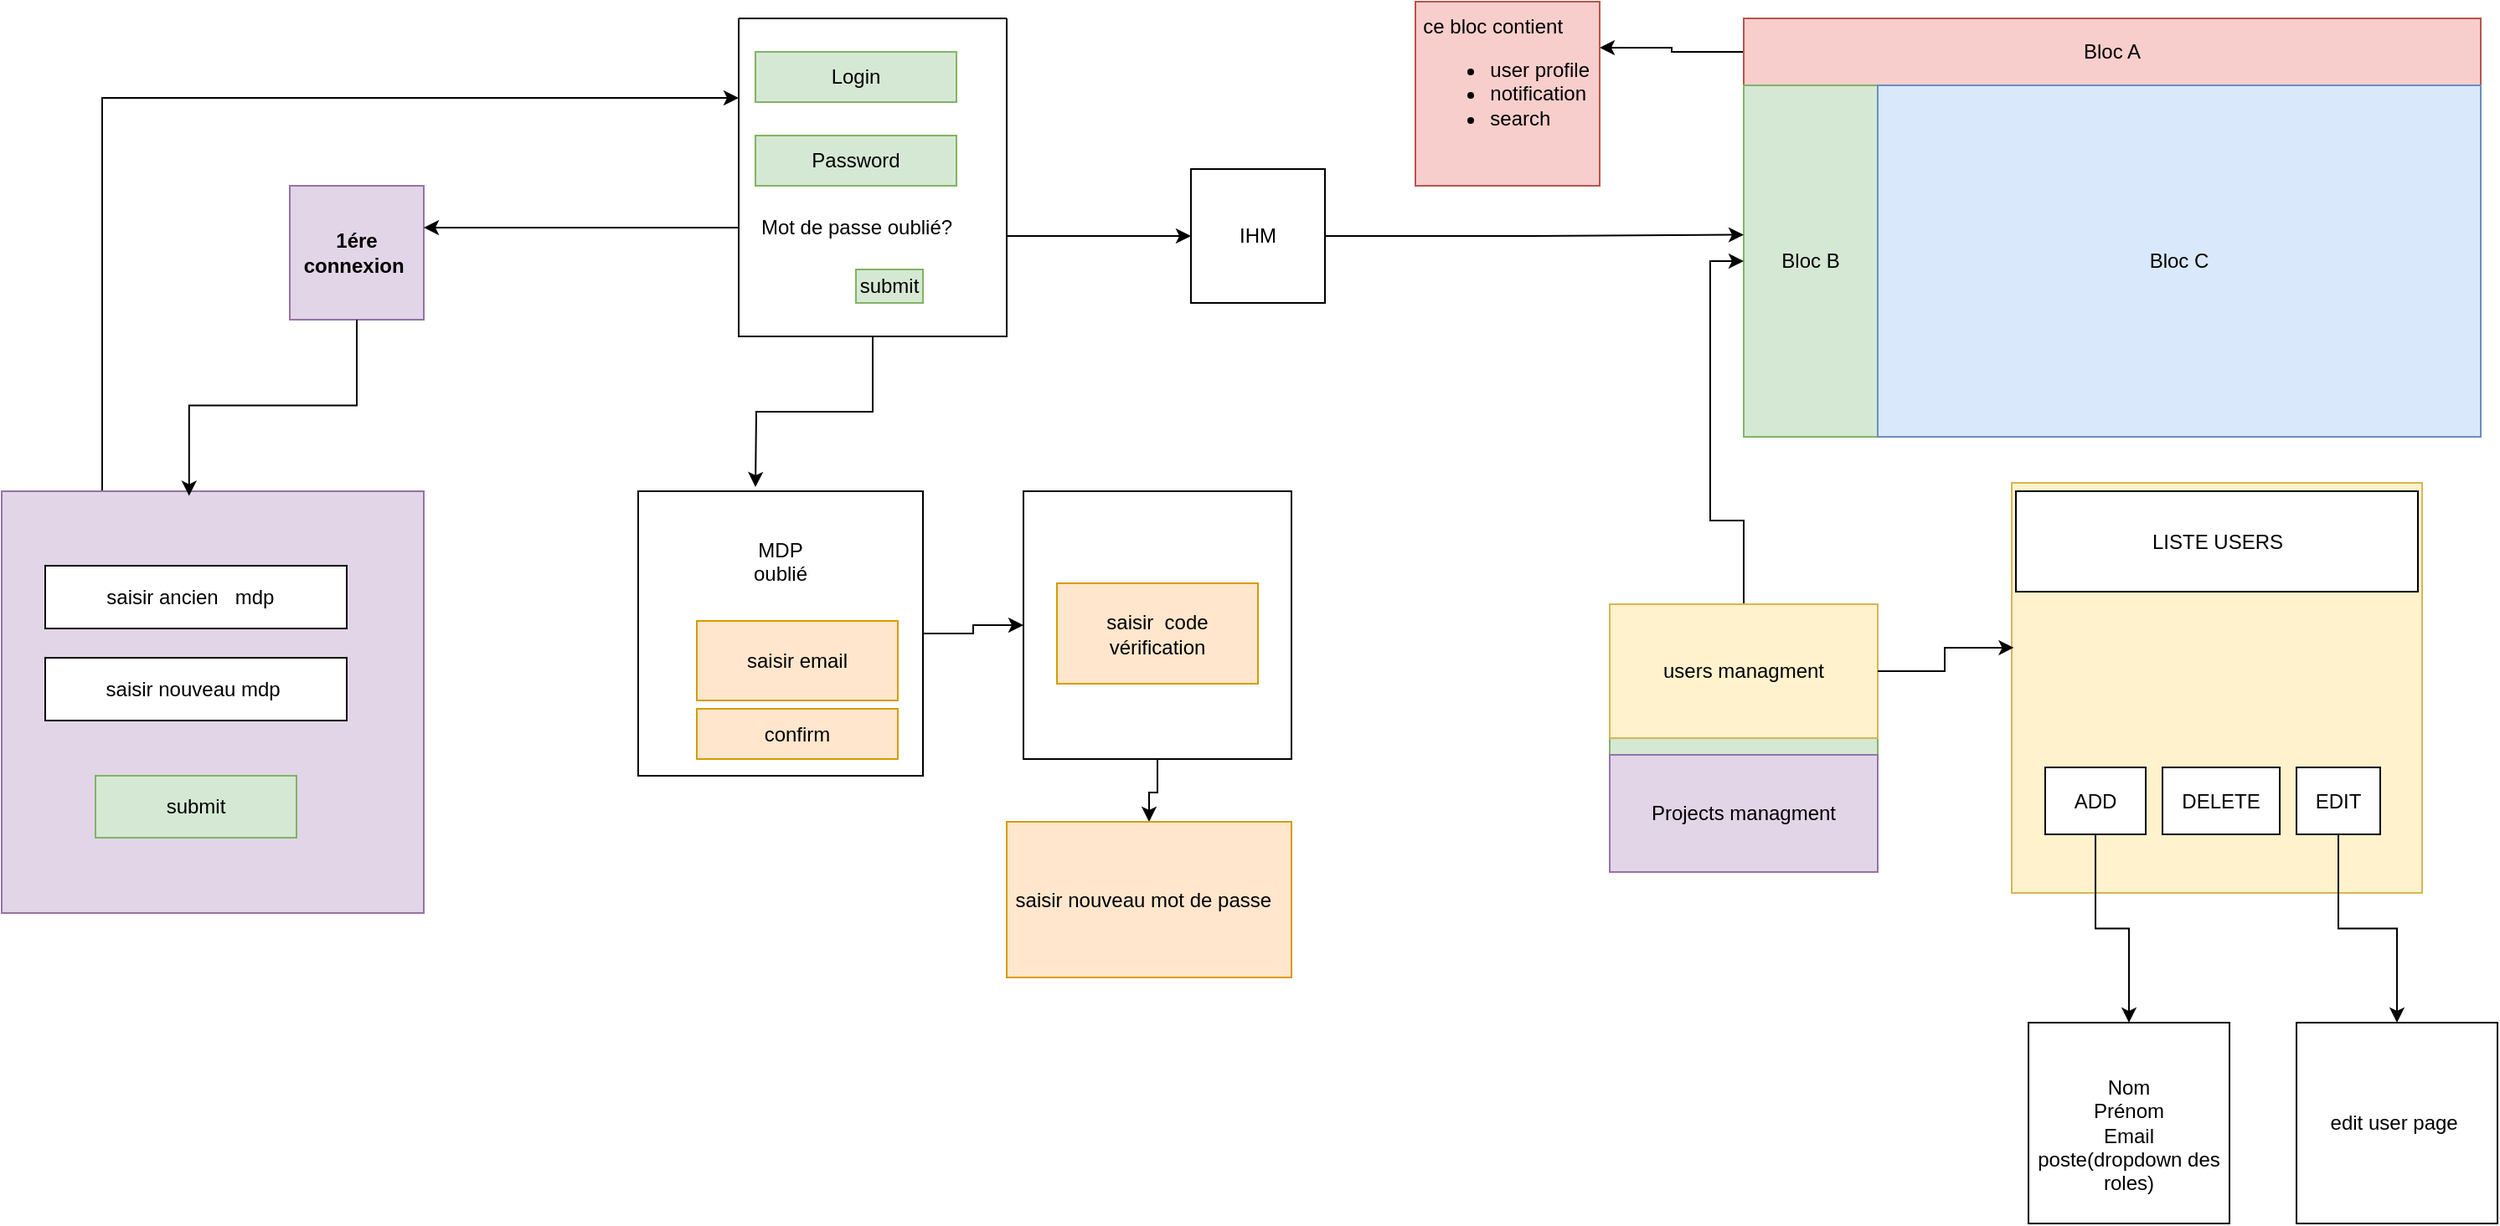 <mxfile scale="1" border="0" version="24.6.4" type="device">
  <diagram name="Page-1" id="HbWn4fBAT66-o-Pd7Z7B">
    <mxGraphModel dx="1877" dy="629" grid="1" gridSize="10" guides="1" tooltips="1" connect="1" arrows="1" fold="1" page="1" pageScale="1" pageWidth="827" pageHeight="1169" math="0" shadow="0">
      <root>
        <mxCell id="0" />
        <mxCell id="1" parent="0" />
        <mxCell id="TjdyM8zFQbpC29eJfy2d-43" style="edgeStyle=orthogonalEdgeStyle;rounded=0;orthogonalLoop=1;jettySize=auto;html=1;entryX=0;entryY=0.5;entryDx=0;entryDy=0;" parent="1" source="TjdyM8zFQbpC29eJfy2d-1" target="TjdyM8zFQbpC29eJfy2d-2" edge="1">
          <mxGeometry relative="1" as="geometry" />
        </mxCell>
        <mxCell id="TjdyM8zFQbpC29eJfy2d-1" value="MDP&lt;div&gt;oublié&lt;/div&gt;&lt;div&gt;&lt;br&gt;&lt;/div&gt;&lt;div&gt;&lt;br&gt;&lt;/div&gt;&lt;div&gt;&lt;br&gt;&lt;/div&gt;&lt;div&gt;&lt;br&gt;&lt;/div&gt;&lt;div&gt;&lt;br&gt;&lt;/div&gt;&lt;div&gt;&amp;nbsp;&lt;/div&gt;" style="whiteSpace=wrap;html=1;aspect=fixed;" parent="1" vertex="1">
          <mxGeometry x="-100" y="322.5" width="170" height="170" as="geometry" />
        </mxCell>
        <mxCell id="TjdyM8zFQbpC29eJfy2d-47" style="edgeStyle=orthogonalEdgeStyle;rounded=0;orthogonalLoop=1;jettySize=auto;html=1;" parent="1" source="TjdyM8zFQbpC29eJfy2d-2" target="TjdyM8zFQbpC29eJfy2d-46" edge="1">
          <mxGeometry relative="1" as="geometry" />
        </mxCell>
        <mxCell id="TjdyM8zFQbpC29eJfy2d-2" value="" style="whiteSpace=wrap;html=1;aspect=fixed;" parent="1" vertex="1">
          <mxGeometry x="130" y="322.5" width="160" height="160" as="geometry" />
        </mxCell>
        <mxCell id="TjdyM8zFQbpC29eJfy2d-3" value="IHM" style="whiteSpace=wrap;html=1;aspect=fixed;" parent="1" vertex="1">
          <mxGeometry x="230" y="130" width="80" height="80" as="geometry" />
        </mxCell>
        <mxCell id="TjdyM8zFQbpC29eJfy2d-7" value="" style="rounded=0;whiteSpace=wrap;html=1;" parent="1" vertex="1">
          <mxGeometry x="560" y="40" width="440" height="250" as="geometry" />
        </mxCell>
        <mxCell id="TjdyM8zFQbpC29eJfy2d-41" style="edgeStyle=orthogonalEdgeStyle;rounded=0;orthogonalLoop=1;jettySize=auto;html=1;entryX=0;entryY=0.5;entryDx=0;entryDy=0;" parent="1" source="TjdyM8zFQbpC29eJfy2d-8" target="TjdyM8zFQbpC29eJfy2d-3" edge="1">
          <mxGeometry relative="1" as="geometry">
            <Array as="points">
              <mxPoint x="150" y="170" />
              <mxPoint x="150" y="170" />
            </Array>
          </mxGeometry>
        </mxCell>
        <mxCell id="TjdyM8zFQbpC29eJfy2d-49" style="edgeStyle=orthogonalEdgeStyle;rounded=0;orthogonalLoop=1;jettySize=auto;html=1;" parent="1" source="TjdyM8zFQbpC29eJfy2d-8" edge="1">
          <mxGeometry relative="1" as="geometry">
            <mxPoint x="-30" y="320" as="targetPoint" />
          </mxGeometry>
        </mxCell>
        <mxCell id="TjdyM8zFQbpC29eJfy2d-8" value="" style="swimlane;startSize=0;" parent="1" vertex="1">
          <mxGeometry x="-40" y="40" width="160" height="190" as="geometry" />
        </mxCell>
        <mxCell id="TjdyM8zFQbpC29eJfy2d-9" value="Login" style="rounded=0;whiteSpace=wrap;html=1;fillColor=#d5e8d4;strokeColor=#82b366;" parent="TjdyM8zFQbpC29eJfy2d-8" vertex="1">
          <mxGeometry x="10" y="20" width="120" height="30" as="geometry" />
        </mxCell>
        <mxCell id="TjdyM8zFQbpC29eJfy2d-10" value="Password" style="rounded=0;whiteSpace=wrap;html=1;fillColor=#d5e8d4;strokeColor=#82b366;" parent="TjdyM8zFQbpC29eJfy2d-8" vertex="1">
          <mxGeometry x="10" y="70" width="120" height="30" as="geometry" />
        </mxCell>
        <mxCell id="TjdyM8zFQbpC29eJfy2d-11" value="submit" style="rounded=0;whiteSpace=wrap;html=1;fillColor=#d5e8d4;strokeColor=#82b366;" parent="TjdyM8zFQbpC29eJfy2d-8" vertex="1">
          <mxGeometry x="70" y="150" width="40" height="20" as="geometry" />
        </mxCell>
        <mxCell id="TjdyM8zFQbpC29eJfy2d-40" value="Mot de passe oublié?" style="text;html=1;align=center;verticalAlign=middle;resizable=0;points=[];autosize=1;strokeColor=none;fillColor=none;" parent="TjdyM8zFQbpC29eJfy2d-8" vertex="1">
          <mxGeometry y="110" width="140" height="30" as="geometry" />
        </mxCell>
        <mxCell id="TjdyM8zFQbpC29eJfy2d-24" style="edgeStyle=orthogonalEdgeStyle;rounded=0;orthogonalLoop=1;jettySize=auto;html=1;entryX=1;entryY=0.25;entryDx=0;entryDy=0;" parent="1" source="TjdyM8zFQbpC29eJfy2d-19" target="TjdyM8zFQbpC29eJfy2d-23" edge="1">
          <mxGeometry relative="1" as="geometry" />
        </mxCell>
        <mxCell id="TjdyM8zFQbpC29eJfy2d-19" value="Bloc A" style="rounded=0;whiteSpace=wrap;html=1;fillColor=#f8cecc;strokeColor=#b85450;" parent="1" vertex="1">
          <mxGeometry x="560" y="40" width="440" height="40" as="geometry" />
        </mxCell>
        <mxCell id="TjdyM8zFQbpC29eJfy2d-20" value="Bloc B" style="rounded=0;whiteSpace=wrap;html=1;fillColor=#d5e8d4;strokeColor=#82b366;" parent="1" vertex="1">
          <mxGeometry x="560" y="80" width="80" height="210" as="geometry" />
        </mxCell>
        <mxCell id="TjdyM8zFQbpC29eJfy2d-21" value="Bloc C" style="rounded=0;whiteSpace=wrap;html=1;fillColor=#dae8fc;strokeColor=#6c8ebf;" parent="1" vertex="1">
          <mxGeometry x="640" y="80" width="360" height="210" as="geometry" />
        </mxCell>
        <mxCell id="TjdyM8zFQbpC29eJfy2d-23" value="&lt;div style=&quot;text-align: left;&quot;&gt;&lt;span style=&quot;background-color: transparent; color: light-dark(rgb(0, 0, 0), rgb(255, 255, 255));&quot;&gt;ce bloc contient&amp;nbsp;&lt;/span&gt;&lt;/div&gt;&lt;div style=&quot;text-align: left;&quot;&gt;&lt;ul&gt;&lt;li&gt;user profile&lt;/li&gt;&lt;li&gt;notification&amp;nbsp;&lt;/li&gt;&lt;li&gt;&lt;span style=&quot;background-color: transparent; color: light-dark(rgb(0, 0, 0), rgb(255, 255, 255));&quot;&gt;search&lt;/span&gt;&lt;/li&gt;&lt;/ul&gt;&lt;/div&gt;&lt;div&gt;&lt;div&gt;&lt;br&gt;&lt;/div&gt;&lt;/div&gt;" style="whiteSpace=wrap;html=1;aspect=fixed;fillColor=#f8cecc;strokeColor=#b85450;" parent="1" vertex="1">
          <mxGeometry x="364" y="30" width="110" height="110" as="geometry" />
        </mxCell>
        <mxCell id="TjdyM8zFQbpC29eJfy2d-25" value="" style="whiteSpace=wrap;html=1;aspect=fixed;fillColor=#d5e8d4;strokeColor=#82b366;" parent="1" vertex="1">
          <mxGeometry x="480" y="390" width="160" height="160" as="geometry" />
        </mxCell>
        <mxCell id="TjdyM8zFQbpC29eJfy2d-34" style="edgeStyle=orthogonalEdgeStyle;rounded=0;orthogonalLoop=1;jettySize=auto;html=1;entryX=0;entryY=0.5;entryDx=0;entryDy=0;" parent="1" source="TjdyM8zFQbpC29eJfy2d-26" target="TjdyM8zFQbpC29eJfy2d-20" edge="1">
          <mxGeometry relative="1" as="geometry" />
        </mxCell>
        <mxCell id="TjdyM8zFQbpC29eJfy2d-26" value="users managment" style="rounded=0;whiteSpace=wrap;html=1;fillColor=#fff2cc;strokeColor=#d6b656;" parent="1" vertex="1">
          <mxGeometry x="480" y="390" width="160" height="80" as="geometry" />
        </mxCell>
        <mxCell id="TjdyM8zFQbpC29eJfy2d-27" value="Projects managment" style="rounded=0;whiteSpace=wrap;html=1;fillColor=#e1d5e7;strokeColor=#9673a6;" parent="1" vertex="1">
          <mxGeometry x="480" y="480" width="160" height="70" as="geometry" />
        </mxCell>
        <mxCell id="TjdyM8zFQbpC29eJfy2d-29" value="&lt;div&gt;&lt;br&gt;&lt;/div&gt;" style="whiteSpace=wrap;html=1;aspect=fixed;fillColor=#fff2cc;strokeColor=#d6b656;align=left;" parent="1" vertex="1">
          <mxGeometry x="720" y="317.5" width="245" height="245" as="geometry" />
        </mxCell>
        <mxCell id="TjdyM8zFQbpC29eJfy2d-30" value="LISTE USERS" style="rounded=0;whiteSpace=wrap;html=1;" parent="1" vertex="1">
          <mxGeometry x="722.5" y="322.5" width="240" height="60" as="geometry" />
        </mxCell>
        <mxCell id="TjdyM8zFQbpC29eJfy2d-38" style="edgeStyle=orthogonalEdgeStyle;rounded=0;orthogonalLoop=1;jettySize=auto;html=1;" parent="1" source="TjdyM8zFQbpC29eJfy2d-31" target="TjdyM8zFQbpC29eJfy2d-36" edge="1">
          <mxGeometry relative="1" as="geometry" />
        </mxCell>
        <mxCell id="TjdyM8zFQbpC29eJfy2d-31" value="ADD" style="rounded=0;whiteSpace=wrap;html=1;" parent="1" vertex="1">
          <mxGeometry x="740" y="487.5" width="60" height="40" as="geometry" />
        </mxCell>
        <mxCell id="TjdyM8zFQbpC29eJfy2d-32" value="DELETE" style="rounded=0;whiteSpace=wrap;html=1;" parent="1" vertex="1">
          <mxGeometry x="810" y="487.5" width="70" height="40" as="geometry" />
        </mxCell>
        <mxCell id="TjdyM8zFQbpC29eJfy2d-39" style="edgeStyle=orthogonalEdgeStyle;rounded=0;orthogonalLoop=1;jettySize=auto;html=1;" parent="1" source="TjdyM8zFQbpC29eJfy2d-33" target="TjdyM8zFQbpC29eJfy2d-37" edge="1">
          <mxGeometry relative="1" as="geometry" />
        </mxCell>
        <mxCell id="TjdyM8zFQbpC29eJfy2d-33" value="EDIT" style="rounded=0;whiteSpace=wrap;html=1;" parent="1" vertex="1">
          <mxGeometry x="890" y="487.5" width="50" height="40" as="geometry" />
        </mxCell>
        <mxCell id="TjdyM8zFQbpC29eJfy2d-35" style="edgeStyle=orthogonalEdgeStyle;rounded=0;orthogonalLoop=1;jettySize=auto;html=1;entryX=0.005;entryY=0.402;entryDx=0;entryDy=0;entryPerimeter=0;" parent="1" source="TjdyM8zFQbpC29eJfy2d-26" target="TjdyM8zFQbpC29eJfy2d-29" edge="1">
          <mxGeometry relative="1" as="geometry" />
        </mxCell>
        <mxCell id="TjdyM8zFQbpC29eJfy2d-36" value="&lt;div&gt;&lt;br&gt;&lt;/div&gt;Nom&lt;div&gt;Prénom&lt;/div&gt;&lt;div&gt;Email&lt;/div&gt;&lt;div&gt;poste(dropdown des roles)&lt;/div&gt;" style="whiteSpace=wrap;html=1;aspect=fixed;" parent="1" vertex="1">
          <mxGeometry x="730" y="640" width="120" height="120" as="geometry" />
        </mxCell>
        <mxCell id="TjdyM8zFQbpC29eJfy2d-37" value="edit user page&amp;nbsp;" style="whiteSpace=wrap;html=1;aspect=fixed;" parent="1" vertex="1">
          <mxGeometry x="890" y="640" width="120" height="120" as="geometry" />
        </mxCell>
        <mxCell id="TjdyM8zFQbpC29eJfy2d-42" value="saisir email" style="rounded=0;whiteSpace=wrap;html=1;fillColor=#ffe6cc;strokeColor=#d79b00;" parent="1" vertex="1">
          <mxGeometry x="-65" y="400" width="120" height="47.5" as="geometry" />
        </mxCell>
        <mxCell id="TjdyM8zFQbpC29eJfy2d-44" value="saisir&amp;nbsp; code vérification" style="rounded=0;whiteSpace=wrap;html=1;fillColor=#ffe6cc;strokeColor=#d79b00;" parent="1" vertex="1">
          <mxGeometry x="150" y="377.5" width="120" height="60" as="geometry" />
        </mxCell>
        <mxCell id="TjdyM8zFQbpC29eJfy2d-45" value="confirm" style="rounded=0;whiteSpace=wrap;html=1;fillColor=#ffe6cc;strokeColor=#d79b00;" parent="1" vertex="1">
          <mxGeometry x="-65" y="452.5" width="120" height="30" as="geometry" />
        </mxCell>
        <mxCell id="TjdyM8zFQbpC29eJfy2d-46" value="saisir nouveau mot de passe&amp;nbsp;&amp;nbsp;" style="rounded=0;whiteSpace=wrap;html=1;fillColor=#ffe6cc;strokeColor=#d79b00;" parent="1" vertex="1">
          <mxGeometry x="120" y="520" width="170" height="93" as="geometry" />
        </mxCell>
        <mxCell id="RMezayaGzcDHLrbHB1K9-2" value="&lt;b&gt;1ére connexion&amp;nbsp;&lt;/b&gt;" style="whiteSpace=wrap;html=1;aspect=fixed;fillColor=#e1d5e7;strokeColor=#9673a6;" parent="1" vertex="1">
          <mxGeometry x="-308" y="140" width="80" height="80" as="geometry" />
        </mxCell>
        <mxCell id="RMezayaGzcDHLrbHB1K9-3" style="edgeStyle=orthogonalEdgeStyle;rounded=0;orthogonalLoop=1;jettySize=auto;html=1;" parent="1" source="TjdyM8zFQbpC29eJfy2d-40" target="RMezayaGzcDHLrbHB1K9-2" edge="1">
          <mxGeometry relative="1" as="geometry">
            <Array as="points">
              <mxPoint x="-240" y="165" />
              <mxPoint x="-240" y="165" />
            </Array>
          </mxGeometry>
        </mxCell>
        <mxCell id="RMezayaGzcDHLrbHB1K9-10" style="edgeStyle=orthogonalEdgeStyle;rounded=0;orthogonalLoop=1;jettySize=auto;html=1;entryX=0;entryY=0.25;entryDx=0;entryDy=0;" parent="1" source="RMezayaGzcDHLrbHB1K9-4" target="TjdyM8zFQbpC29eJfy2d-8" edge="1">
          <mxGeometry relative="1" as="geometry">
            <Array as="points">
              <mxPoint x="-420" y="88" />
            </Array>
          </mxGeometry>
        </mxCell>
        <mxCell id="RMezayaGzcDHLrbHB1K9-4" value="" style="whiteSpace=wrap;html=1;aspect=fixed;fillColor=#e1d5e7;strokeColor=#9673a6;" parent="1" vertex="1">
          <mxGeometry x="-480" y="322.5" width="252" height="252" as="geometry" />
        </mxCell>
        <mxCell id="RMezayaGzcDHLrbHB1K9-6" value="saisir ancien&amp;nbsp; &amp;nbsp;mdp&amp;nbsp;&amp;nbsp;" style="rounded=0;whiteSpace=wrap;html=1;" parent="1" vertex="1">
          <mxGeometry x="-454" y="367" width="180" height="37.5" as="geometry" />
        </mxCell>
        <mxCell id="RMezayaGzcDHLrbHB1K9-7" value="saisir nouveau mdp&amp;nbsp;" style="rounded=0;whiteSpace=wrap;html=1;" parent="1" vertex="1">
          <mxGeometry x="-454" y="422" width="180" height="37.5" as="geometry" />
        </mxCell>
        <mxCell id="RMezayaGzcDHLrbHB1K9-8" style="edgeStyle=orthogonalEdgeStyle;rounded=0;orthogonalLoop=1;jettySize=auto;html=1;entryX=0.444;entryY=0.011;entryDx=0;entryDy=0;entryPerimeter=0;" parent="1" source="RMezayaGzcDHLrbHB1K9-2" target="RMezayaGzcDHLrbHB1K9-4" edge="1">
          <mxGeometry relative="1" as="geometry" />
        </mxCell>
        <mxCell id="RMezayaGzcDHLrbHB1K9-9" value="submit" style="rounded=0;whiteSpace=wrap;html=1;fillColor=#d5e8d4;strokeColor=#82b366;" parent="1" vertex="1">
          <mxGeometry x="-424" y="492.5" width="120" height="37" as="geometry" />
        </mxCell>
        <mxCell id="RMezayaGzcDHLrbHB1K9-11" style="edgeStyle=orthogonalEdgeStyle;rounded=0;orthogonalLoop=1;jettySize=auto;html=1;entryX=0;entryY=0.425;entryDx=0;entryDy=0;entryPerimeter=0;" parent="1" source="TjdyM8zFQbpC29eJfy2d-3" target="TjdyM8zFQbpC29eJfy2d-20" edge="1">
          <mxGeometry relative="1" as="geometry" />
        </mxCell>
      </root>
    </mxGraphModel>
  </diagram>
</mxfile>

